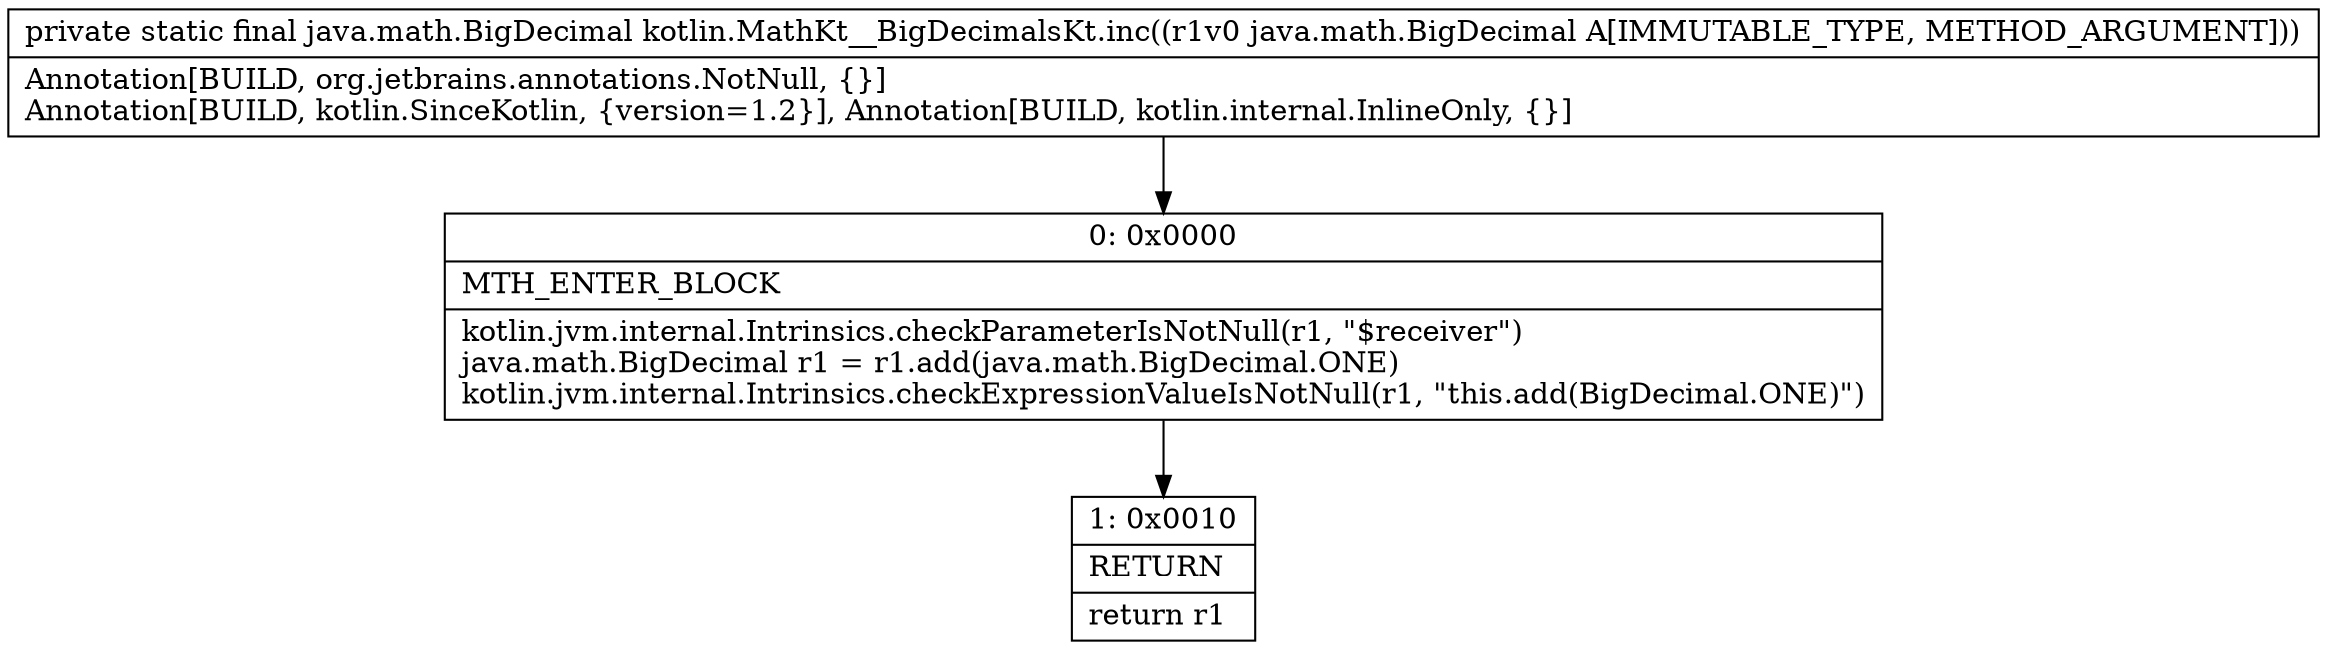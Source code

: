 digraph "CFG forkotlin.MathKt__BigDecimalsKt.inc(Ljava\/math\/BigDecimal;)Ljava\/math\/BigDecimal;" {
Node_0 [shape=record,label="{0\:\ 0x0000|MTH_ENTER_BLOCK\l|kotlin.jvm.internal.Intrinsics.checkParameterIsNotNull(r1, \"$receiver\")\ljava.math.BigDecimal r1 = r1.add(java.math.BigDecimal.ONE)\lkotlin.jvm.internal.Intrinsics.checkExpressionValueIsNotNull(r1, \"this.add(BigDecimal.ONE)\")\l}"];
Node_1 [shape=record,label="{1\:\ 0x0010|RETURN\l|return r1\l}"];
MethodNode[shape=record,label="{private static final java.math.BigDecimal kotlin.MathKt__BigDecimalsKt.inc((r1v0 java.math.BigDecimal A[IMMUTABLE_TYPE, METHOD_ARGUMENT]))  | Annotation[BUILD, org.jetbrains.annotations.NotNull, \{\}]\lAnnotation[BUILD, kotlin.SinceKotlin, \{version=1.2\}], Annotation[BUILD, kotlin.internal.InlineOnly, \{\}]\l}"];
MethodNode -> Node_0;
Node_0 -> Node_1;
}

